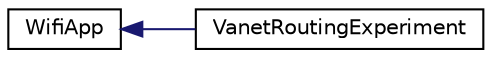 digraph "Graphical Class Hierarchy"
{
 // LATEX_PDF_SIZE
  edge [fontname="Helvetica",fontsize="10",labelfontname="Helvetica",labelfontsize="10"];
  node [fontname="Helvetica",fontsize="10",shape=record];
  rankdir="LR";
  Node0 [label="WifiApp",height=0.2,width=0.4,color="black", fillcolor="white", style="filled",URL="$class_wifi_app.html",tooltip="The WifiApp class enforces program flow for ns-3 wifi applications."];
  Node0 -> Node1 [dir="back",color="midnightblue",fontsize="10",style="solid",fontname="Helvetica"];
  Node1 [label="VanetRoutingExperiment",height=0.2,width=0.4,color="black", fillcolor="white", style="filled",URL="$class_vanet_routing_experiment.html",tooltip="The VanetRoutingExperiment class implements a wifi app that allows VANET routing experiments to be si..."];
}
